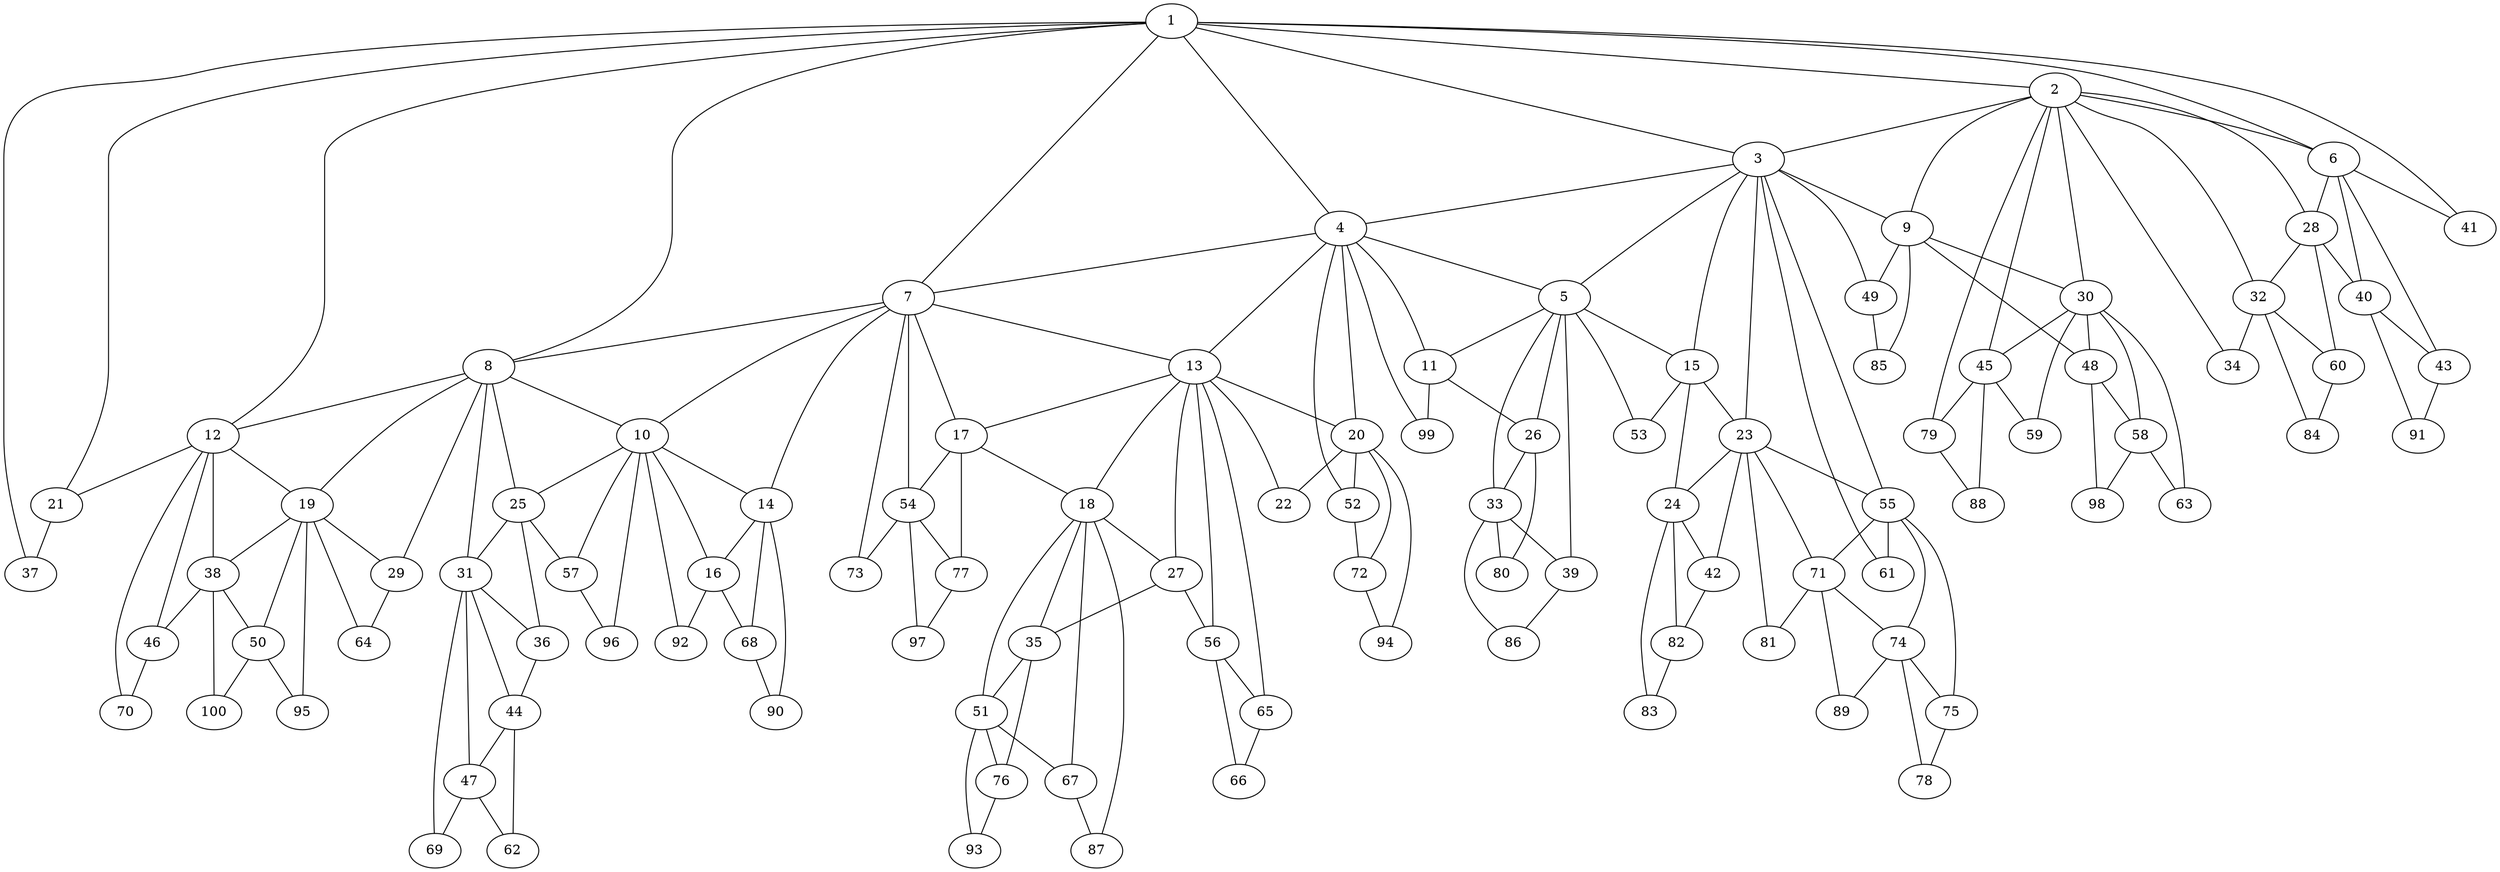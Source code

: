 graph grafoDorogovtsevMendes{
1--2
1--3
2--3
1--4
3--4
3--5
4--5
1--6
2--6
1--7
4--7
1--8
7--8
2--9
3--9
7--10
8--10
4--11
5--11
1--12
8--12
4--13
7--13
7--14
10--14
3--15
5--15
10--16
14--16
7--17
13--17
13--18
17--18
8--19
12--19
4--20
13--20
1--21
12--21
13--22
20--22
3--23
15--23
15--24
23--24
8--25
10--25
5--26
11--26
13--27
18--27
2--28
6--28
8--29
19--29
2--30
9--30
8--31
25--31
2--32
28--32
5--33
26--33
2--34
32--34
18--35
27--35
25--36
31--36
1--37
21--37
12--38
19--38
5--39
33--39
6--40
28--40
1--41
6--41
23--42
24--42
6--43
40--43
31--44
36--44
2--45
30--45
12--46
38--46
31--47
44--47
9--48
30--48
3--49
9--49
19--50
38--50
18--51
35--51
4--52
20--52
5--53
15--53
7--54
17--54
3--55
23--55
13--56
27--56
10--57
25--57
30--58
48--58
30--59
45--59
28--60
32--60
3--61
55--61
44--62
47--62
30--63
58--63
19--64
29--64
13--65
56--65
56--66
65--66
18--67
51--67
14--68
16--68
31--69
47--69
12--70
46--70
23--71
55--71
20--72
52--72
7--73
54--73
55--74
71--74
55--75
74--75
35--76
51--76
17--77
54--77
74--78
75--78
2--79
45--79
26--80
33--80
23--81
71--81
24--82
42--82
24--83
82--83
32--84
60--84
9--85
49--85
33--86
39--86
18--87
67--87
45--88
79--88
71--89
74--89
14--90
68--90
40--91
43--91
10--92
16--92
51--93
76--93
20--94
72--94
19--95
50--95
10--96
57--96
54--97
77--97
48--98
58--98
4--99
11--99
38--100
50--100
}
